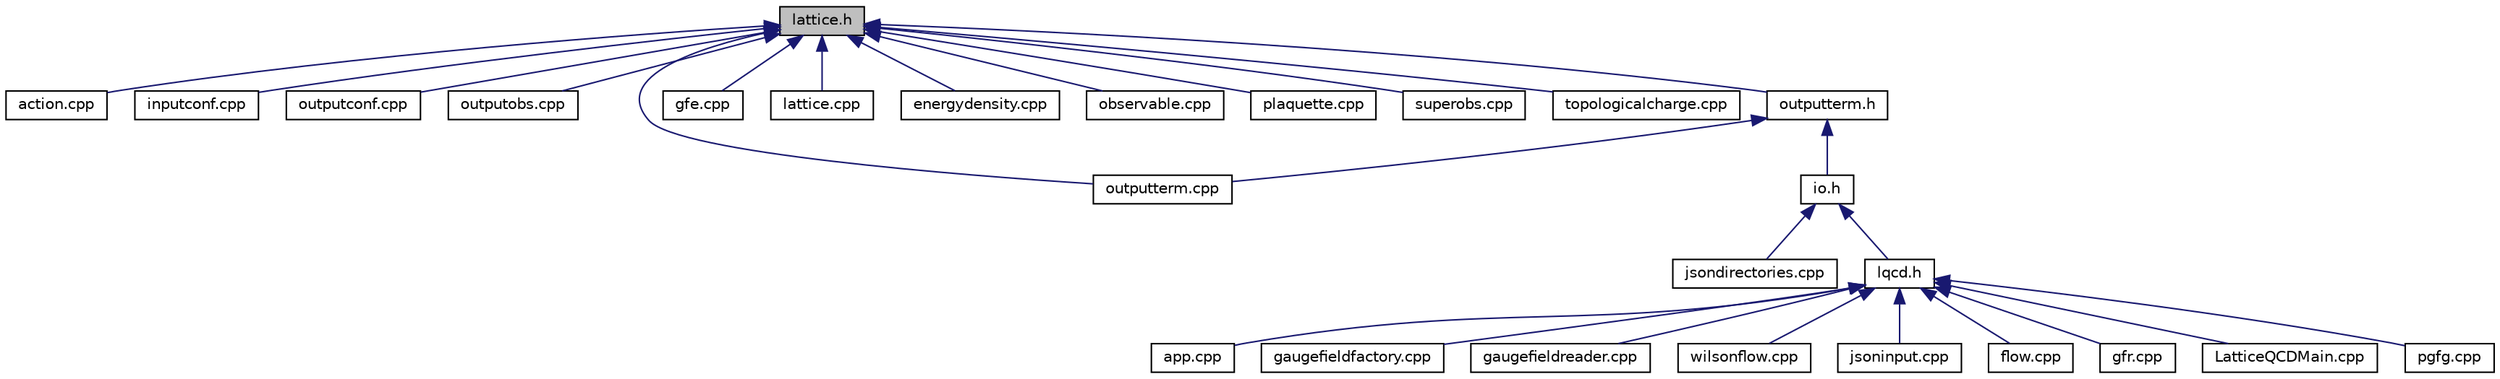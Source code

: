 digraph "lattice.h"
{
 // INTERACTIVE_SVG=YES
  edge [fontname="Helvetica",fontsize="10",labelfontname="Helvetica",labelfontsize="10"];
  node [fontname="Helvetica",fontsize="10",shape=record];
  Node1 [label="lattice.h",height=0.2,width=0.4,color="black", fillcolor="grey75", style="filled", fontcolor="black"];
  Node1 -> Node2 [dir="back",color="midnightblue",fontsize="10",style="solid"];
  Node2 [label="action.cpp",height=0.2,width=0.4,color="black", fillcolor="white", style="filled",URL="$d1/d83/action_8cpp_source.html"];
  Node1 -> Node3 [dir="back",color="midnightblue",fontsize="10",style="solid"];
  Node3 [label="inputconf.cpp",height=0.2,width=0.4,color="black", fillcolor="white", style="filled",URL="$d8/d1d/inputconf_8cpp_source.html"];
  Node1 -> Node4 [dir="back",color="midnightblue",fontsize="10",style="solid"];
  Node4 [label="outputconf.cpp",height=0.2,width=0.4,color="black", fillcolor="white", style="filled",URL="$d5/d4c/outputconf_8cpp.html"];
  Node1 -> Node5 [dir="back",color="midnightblue",fontsize="10",style="solid"];
  Node5 [label="outputobs.cpp",height=0.2,width=0.4,color="black", fillcolor="white", style="filled",URL="$d3/d3b/outputobs_8cpp_source.html"];
  Node1 -> Node6 [dir="back",color="midnightblue",fontsize="10",style="solid"];
  Node6 [label="outputterm.cpp",height=0.2,width=0.4,color="black", fillcolor="white", style="filled",URL="$df/d71/outputterm_8cpp_source.html"];
  Node1 -> Node7 [dir="back",color="midnightblue",fontsize="10",style="solid"];
  Node7 [label="gfe.cpp",height=0.2,width=0.4,color="black", fillcolor="white", style="filled",URL="$dc/d84/gfe_8cpp_source.html"];
  Node1 -> Node8 [dir="back",color="midnightblue",fontsize="10",style="solid"];
  Node8 [label="lattice.cpp",height=0.2,width=0.4,color="black", fillcolor="white", style="filled",URL="$d5/dd0/lattice_8cpp_source.html"];
  Node1 -> Node9 [dir="back",color="midnightblue",fontsize="10",style="solid"];
  Node9 [label="energydensity.cpp",height=0.2,width=0.4,color="black", fillcolor="white", style="filled",URL="$d7/dfc/energydensity_8cpp_source.html"];
  Node1 -> Node10 [dir="back",color="midnightblue",fontsize="10",style="solid"];
  Node10 [label="observable.cpp",height=0.2,width=0.4,color="black", fillcolor="white", style="filled",URL="$dc/d2a/observable_8cpp_source.html"];
  Node1 -> Node11 [dir="back",color="midnightblue",fontsize="10",style="solid"];
  Node11 [label="plaquette.cpp",height=0.2,width=0.4,color="black", fillcolor="white", style="filled",URL="$df/da9/plaquette_8cpp_source.html"];
  Node1 -> Node12 [dir="back",color="midnightblue",fontsize="10",style="solid"];
  Node12 [label="superobs.cpp",height=0.2,width=0.4,color="black", fillcolor="white", style="filled",URL="$df/d69/superobs_8cpp_source.html"];
  Node1 -> Node13 [dir="back",color="midnightblue",fontsize="10",style="solid"];
  Node13 [label="topologicalcharge.cpp",height=0.2,width=0.4,color="black", fillcolor="white", style="filled",URL="$d7/dee/topologicalcharge_8cpp_source.html"];
  Node1 -> Node14 [dir="back",color="midnightblue",fontsize="10",style="solid"];
  Node14 [label="outputterm.h",height=0.2,width=0.4,color="black", fillcolor="white", style="filled",URL="$dc/d00/outputterm_8h.html",tooltip="Contains classes for output to standard command line interface. "];
  Node14 -> Node6 [dir="back",color="midnightblue",fontsize="10",style="solid"];
  Node14 -> Node15 [dir="back",color="midnightblue",fontsize="10",style="solid"];
  Node15 [label="io.h",height=0.2,width=0.4,color="black", fillcolor="white", style="filled",URL="$dc/dac/io_8h.html",tooltip="Main include file for input output related headers. "];
  Node15 -> Node16 [dir="back",color="midnightblue",fontsize="10",style="solid"];
  Node16 [label="jsondirectories.cpp",height=0.2,width=0.4,color="black", fillcolor="white", style="filled",URL="$d6/d64/jsondirectories_8cpp_source.html"];
  Node15 -> Node17 [dir="back",color="midnightblue",fontsize="10",style="solid"];
  Node17 [label="lqcd.h",height=0.2,width=0.4,color="black", fillcolor="white", style="filled",URL="$d7/de6/lqcd_8h.html",tooltip="Main include file for all headers. "];
  Node17 -> Node18 [dir="back",color="midnightblue",fontsize="10",style="solid"];
  Node18 [label="app.cpp",height=0.2,width=0.4,color="black", fillcolor="white", style="filled",URL="$d5/df2/app_8cpp.html",tooltip="Contains the implementation of the App prototype class methods. "];
  Node17 -> Node19 [dir="back",color="midnightblue",fontsize="10",style="solid"];
  Node19 [label="gaugefieldfactory.cpp",height=0.2,width=0.4,color="black", fillcolor="white", style="filled",URL="$da/d93/gaugefieldfactory_8cpp.html",tooltip="Contains the implementation of the GaugeFieldFactory class methods. "];
  Node17 -> Node20 [dir="back",color="midnightblue",fontsize="10",style="solid"];
  Node20 [label="gaugefieldreader.cpp",height=0.2,width=0.4,color="black", fillcolor="white", style="filled",URL="$d8/d9a/gaugefieldreader_8cpp.html",tooltip="Contains the implementation of the GaugeFieldReader class methods. "];
  Node17 -> Node21 [dir="back",color="midnightblue",fontsize="10",style="solid"];
  Node21 [label="wilsonflow.cpp",height=0.2,width=0.4,color="black", fillcolor="white", style="filled",URL="$db/d0e/wilsonflow_8cpp.html",tooltip="Contains the implementation of the WilsonFlow class methods. "];
  Node17 -> Node22 [dir="back",color="midnightblue",fontsize="10",style="solid"];
  Node22 [label="jsoninput.cpp",height=0.2,width=0.4,color="black", fillcolor="white", style="filled",URL="$da/d6f/jsoninput_8cpp_source.html"];
  Node17 -> Node23 [dir="back",color="midnightblue",fontsize="10",style="solid"];
  Node23 [label="flow.cpp",height=0.2,width=0.4,color="black", fillcolor="white", style="filled",URL="$d5/d89/flow_8cpp_source.html"];
  Node17 -> Node24 [dir="back",color="midnightblue",fontsize="10",style="solid"];
  Node24 [label="gfr.cpp",height=0.2,width=0.4,color="black", fillcolor="white", style="filled",URL="$db/d36/gfr_8cpp_source.html"];
  Node17 -> Node25 [dir="back",color="midnightblue",fontsize="10",style="solid"];
  Node25 [label="LatticeQCDMain.cpp",height=0.2,width=0.4,color="black", fillcolor="white", style="filled",URL="$dd/dc4/LatticeQCDMain_8cpp_source.html"];
  Node17 -> Node26 [dir="back",color="midnightblue",fontsize="10",style="solid"];
  Node26 [label="pgfg.cpp",height=0.2,width=0.4,color="black", fillcolor="white", style="filled",URL="$d5/d04/pgfg_8cpp_source.html"];
}
